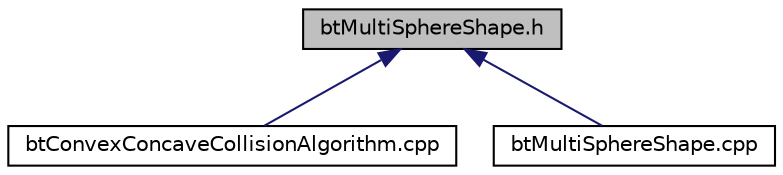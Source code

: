 digraph G
{
  edge [fontname="Helvetica",fontsize="10",labelfontname="Helvetica",labelfontsize="10"];
  node [fontname="Helvetica",fontsize="10",shape=record];
  Node1 [label="btMultiSphereShape.h",height=0.2,width=0.4,color="black", fillcolor="grey75", style="filled" fontcolor="black"];
  Node1 -> Node2 [dir="back",color="midnightblue",fontsize="10",style="solid",fontname="Helvetica"];
  Node2 [label="btConvexConcaveCollisionAlgorithm.cpp",height=0.2,width=0.4,color="black", fillcolor="white", style="filled",URL="$btConvexConcaveCollisionAlgorithm_8cpp.html"];
  Node1 -> Node3 [dir="back",color="midnightblue",fontsize="10",style="solid",fontname="Helvetica"];
  Node3 [label="btMultiSphereShape.cpp",height=0.2,width=0.4,color="black", fillcolor="white", style="filled",URL="$btMultiSphereShape_8cpp.html"];
}
